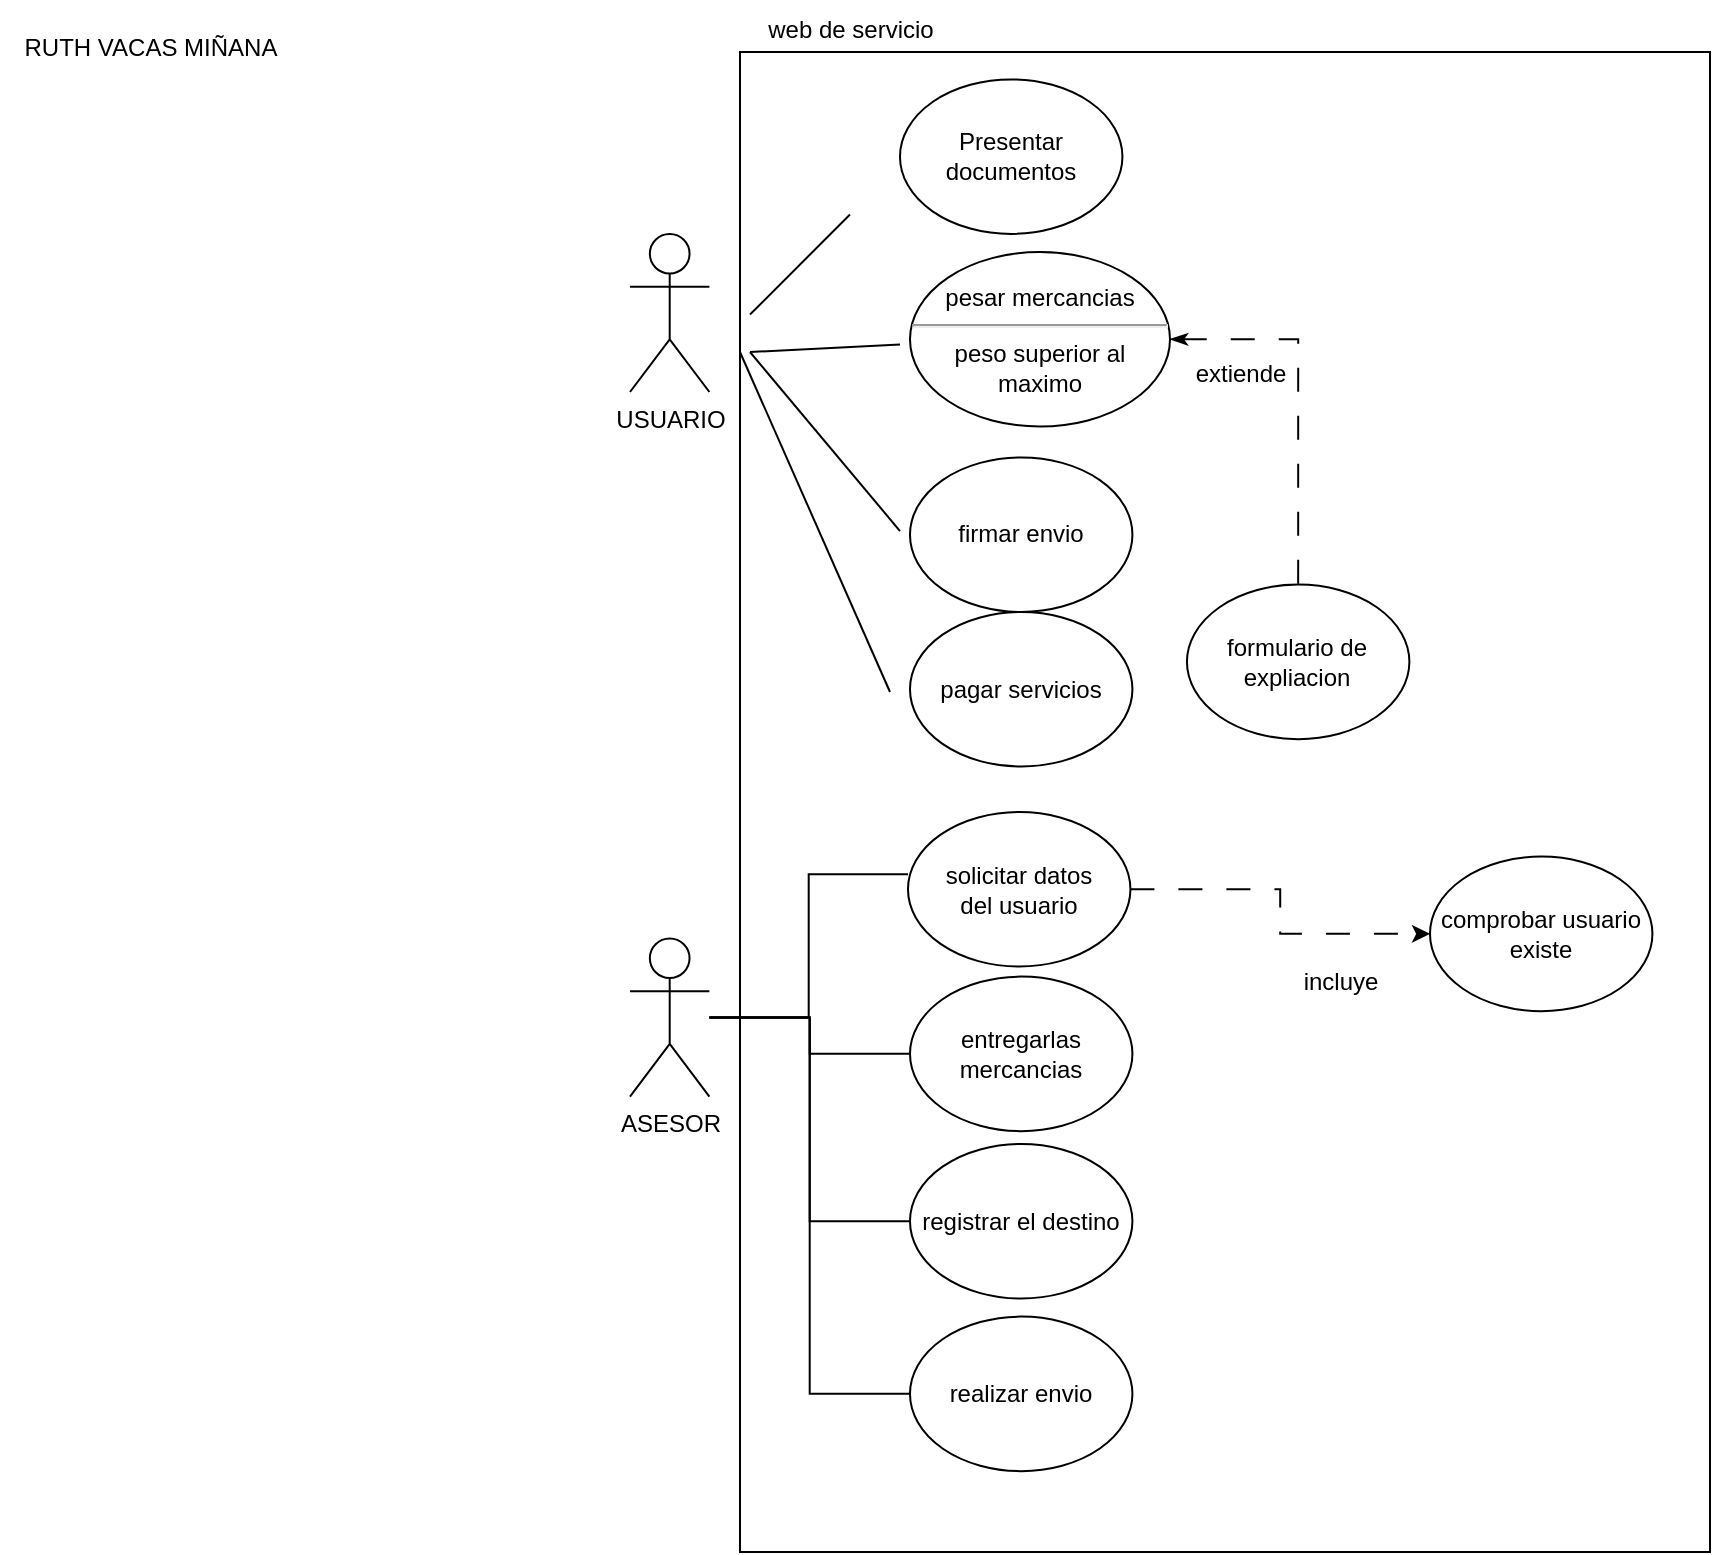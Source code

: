 <mxfile version="20.8.23" type="device"><diagram id="C5RBs43oDa-KdzZeNtuy" name="Page-1"><mxGraphModel dx="1857" dy="842" grid="1" gridSize="10" guides="1" tooltips="1" connect="1" arrows="1" fold="1" page="1" pageScale="1" pageWidth="1169" pageHeight="827" math="0" shadow="0"><root><mxCell id="WIyWlLk6GJQsqaUBKTNV-0"/><mxCell id="WIyWlLk6GJQsqaUBKTNV-1" parent="WIyWlLk6GJQsqaUBKTNV-0"/><mxCell id="opWwGu2YYJwcCKyNdSIv-38" value="RUTH VACAS MIÑANA" style="text;html=1;align=center;verticalAlign=middle;resizable=0;points=[];autosize=1;strokeColor=none;fillColor=none;" parent="WIyWlLk6GJQsqaUBKTNV-1" vertex="1"><mxGeometry x="25" y="35" width="150" height="30" as="geometry"/></mxCell><mxCell id="bldq8ERDpOs8cLjiLEwA-33" value="" style="group" vertex="1" connectable="0" parent="WIyWlLk6GJQsqaUBKTNV-1"><mxGeometry x="340" y="26" width="540" height="776" as="geometry"/></mxCell><mxCell id="bldq8ERDpOs8cLjiLEwA-0" value="web de servicio" style="text;html=1;align=center;verticalAlign=middle;resizable=0;points=[];autosize=1;strokeColor=none;fillColor=none;" vertex="1" parent="bldq8ERDpOs8cLjiLEwA-33"><mxGeometry x="54.997" width="110" height="30" as="geometry"/></mxCell><mxCell id="opWwGu2YYJwcCKyNdSIv-9" value="" style="rounded=0;whiteSpace=wrap;html=1;fillColor=none;" parent="bldq8ERDpOs8cLjiLEwA-33" vertex="1"><mxGeometry x="55" y="26" width="485" height="750" as="geometry"/></mxCell><mxCell id="tXPmFVVzXIq0pKSIiKkV-3" value="USUARIO" style="shape=umlActor;verticalLabelPosition=bottom;verticalAlign=top;html=1;outlineConnect=0;" parent="bldq8ERDpOs8cLjiLEwA-33" vertex="1"><mxGeometry y="116.97" width="39.7" height="79.03" as="geometry"/></mxCell><mxCell id="opWwGu2YYJwcCKyNdSIv-4" value="Presentar documentos" style="ellipse;whiteSpace=wrap;html=1;" parent="bldq8ERDpOs8cLjiLEwA-33" vertex="1"><mxGeometry x="134.996" y="39.701" width="111.22" height="77.272" as="geometry"/></mxCell><mxCell id="bldq8ERDpOs8cLjiLEwA-7" value="&lt;div&gt;pesar mercancias&lt;/div&gt;&lt;div&gt;&lt;hr&gt;peso superior al maximo&lt;br&gt;&lt;/div&gt;" style="ellipse;whiteSpace=wrap;html=1;" vertex="1" parent="bldq8ERDpOs8cLjiLEwA-33"><mxGeometry x="140" y="126" width="130" height="87.27" as="geometry"/></mxCell><mxCell id="bldq8ERDpOs8cLjiLEwA-8" value="firmar envio" style="ellipse;whiteSpace=wrap;html=1;" vertex="1" parent="bldq8ERDpOs8cLjiLEwA-33"><mxGeometry x="139.996" y="228.731" width="111.22" height="77.272" as="geometry"/></mxCell><mxCell id="bldq8ERDpOs8cLjiLEwA-9" value="pagar servicios" style="ellipse;whiteSpace=wrap;html=1;" vertex="1" parent="bldq8ERDpOs8cLjiLEwA-33"><mxGeometry x="139.996" y="306.001" width="111.22" height="77.272" as="geometry"/></mxCell><mxCell id="bldq8ERDpOs8cLjiLEwA-11" value="ASESOR" style="shape=umlActor;verticalLabelPosition=bottom;verticalAlign=top;html=1;outlineConnect=0;" vertex="1" parent="bldq8ERDpOs8cLjiLEwA-33"><mxGeometry y="469.27" width="39.7" height="79.03" as="geometry"/></mxCell><mxCell id="bldq8ERDpOs8cLjiLEwA-12" value="&lt;div&gt;solicitar datos&lt;/div&gt;&lt;div&gt;del usuario&lt;br&gt;&lt;/div&gt;" style="ellipse;whiteSpace=wrap;html=1;" vertex="1" parent="bldq8ERDpOs8cLjiLEwA-33"><mxGeometry x="138.996" y="406.001" width="111.22" height="77.272" as="geometry"/></mxCell><mxCell id="bldq8ERDpOs8cLjiLEwA-13" style="edgeStyle=orthogonalEdgeStyle;rounded=0;orthogonalLoop=1;jettySize=auto;html=1;entryX=0;entryY=0.403;entryDx=0;entryDy=0;entryPerimeter=0;endArrow=none;endFill=0;" edge="1" parent="bldq8ERDpOs8cLjiLEwA-33" source="bldq8ERDpOs8cLjiLEwA-11" target="bldq8ERDpOs8cLjiLEwA-12"><mxGeometry relative="1" as="geometry"/></mxCell><mxCell id="bldq8ERDpOs8cLjiLEwA-14" value="entregarlas mercancias" style="ellipse;whiteSpace=wrap;html=1;" vertex="1" parent="bldq8ERDpOs8cLjiLEwA-33"><mxGeometry x="139.996" y="488.301" width="111.22" height="77.272" as="geometry"/></mxCell><mxCell id="bldq8ERDpOs8cLjiLEwA-24" style="edgeStyle=orthogonalEdgeStyle;rounded=0;orthogonalLoop=1;jettySize=auto;html=1;entryX=0;entryY=0.5;entryDx=0;entryDy=0;startArrow=none;startFill=0;endArrow=none;endFill=0;" edge="1" parent="bldq8ERDpOs8cLjiLEwA-33" source="bldq8ERDpOs8cLjiLEwA-11" target="bldq8ERDpOs8cLjiLEwA-14"><mxGeometry relative="1" as="geometry"/></mxCell><mxCell id="bldq8ERDpOs8cLjiLEwA-15" value="registrar el destino" style="ellipse;whiteSpace=wrap;html=1;" vertex="1" parent="bldq8ERDpOs8cLjiLEwA-33"><mxGeometry x="139.996" y="572.001" width="111.22" height="77.272" as="geometry"/></mxCell><mxCell id="bldq8ERDpOs8cLjiLEwA-25" style="edgeStyle=orthogonalEdgeStyle;rounded=0;orthogonalLoop=1;jettySize=auto;html=1;entryX=0;entryY=0.5;entryDx=0;entryDy=0;startArrow=none;startFill=0;endArrow=none;endFill=0;" edge="1" parent="bldq8ERDpOs8cLjiLEwA-33" source="bldq8ERDpOs8cLjiLEwA-11" target="bldq8ERDpOs8cLjiLEwA-15"><mxGeometry relative="1" as="geometry"/></mxCell><mxCell id="bldq8ERDpOs8cLjiLEwA-16" value="realizar envio" style="ellipse;whiteSpace=wrap;html=1;" vertex="1" parent="bldq8ERDpOs8cLjiLEwA-33"><mxGeometry x="139.996" y="658.301" width="111.22" height="77.272" as="geometry"/></mxCell><mxCell id="bldq8ERDpOs8cLjiLEwA-26" style="edgeStyle=orthogonalEdgeStyle;rounded=0;orthogonalLoop=1;jettySize=auto;html=1;entryX=0;entryY=0.5;entryDx=0;entryDy=0;startArrow=none;startFill=0;endArrow=none;endFill=0;" edge="1" parent="bldq8ERDpOs8cLjiLEwA-33" source="bldq8ERDpOs8cLjiLEwA-11" target="bldq8ERDpOs8cLjiLEwA-16"><mxGeometry relative="1" as="geometry"/></mxCell><mxCell id="bldq8ERDpOs8cLjiLEwA-20" value="" style="endArrow=none;html=1;rounded=0;" edge="1" parent="bldq8ERDpOs8cLjiLEwA-33"><mxGeometry width="50" height="50" relative="1" as="geometry"><mxPoint x="60" y="157.27" as="sourcePoint"/><mxPoint x="110" y="107.27" as="targetPoint"/></mxGeometry></mxCell><mxCell id="bldq8ERDpOs8cLjiLEwA-21" value="" style="endArrow=none;html=1;rounded=0;" edge="1" parent="bldq8ERDpOs8cLjiLEwA-33"><mxGeometry width="50" height="50" relative="1" as="geometry"><mxPoint x="60" y="176" as="sourcePoint"/><mxPoint x="135" y="172.3" as="targetPoint"/></mxGeometry></mxCell><mxCell id="bldq8ERDpOs8cLjiLEwA-22" value="" style="endArrow=none;html=1;rounded=0;" edge="1" parent="bldq8ERDpOs8cLjiLEwA-33"><mxGeometry width="50" height="50" relative="1" as="geometry"><mxPoint x="60" y="176" as="sourcePoint"/><mxPoint x="135" y="265.52" as="targetPoint"/></mxGeometry></mxCell><mxCell id="bldq8ERDpOs8cLjiLEwA-23" value="" style="endArrow=none;html=1;rounded=0;" edge="1" parent="bldq8ERDpOs8cLjiLEwA-33"><mxGeometry width="50" height="50" relative="1" as="geometry"><mxPoint x="55" y="176" as="sourcePoint"/><mxPoint x="130" y="346" as="targetPoint"/></mxGeometry></mxCell><mxCell id="bldq8ERDpOs8cLjiLEwA-28" value="formulario de expliacion" style="ellipse;whiteSpace=wrap;html=1;" vertex="1" parent="bldq8ERDpOs8cLjiLEwA-33"><mxGeometry x="278.476" y="292.301" width="111.22" height="77.272" as="geometry"/></mxCell><mxCell id="bldq8ERDpOs8cLjiLEwA-27" style="edgeStyle=orthogonalEdgeStyle;rounded=0;orthogonalLoop=1;jettySize=auto;html=1;startArrow=classicThin;startFill=1;endArrow=none;endFill=0;dashed=1;dashPattern=12 12;entryX=0.5;entryY=0;entryDx=0;entryDy=0;" edge="1" parent="bldq8ERDpOs8cLjiLEwA-33" source="bldq8ERDpOs8cLjiLEwA-7" target="bldq8ERDpOs8cLjiLEwA-28"><mxGeometry relative="1" as="geometry"><mxPoint x="330" y="276" as="targetPoint"/></mxGeometry></mxCell><mxCell id="bldq8ERDpOs8cLjiLEwA-29" value="extiende" style="text;html=1;align=center;verticalAlign=middle;resizable=0;points=[];autosize=1;strokeColor=none;fillColor=none;" vertex="1" parent="bldq8ERDpOs8cLjiLEwA-33"><mxGeometry x="270" y="172.3" width="70" height="30" as="geometry"/></mxCell><mxCell id="bldq8ERDpOs8cLjiLEwA-31" value="comprobar usuario existe" style="ellipse;whiteSpace=wrap;html=1;" vertex="1" parent="bldq8ERDpOs8cLjiLEwA-33"><mxGeometry x="399.996" y="428.301" width="111.22" height="77.272" as="geometry"/></mxCell><mxCell id="bldq8ERDpOs8cLjiLEwA-32" value="incluye" style="text;html=1;align=center;verticalAlign=middle;resizable=0;points=[];autosize=1;strokeColor=none;fillColor=none;" vertex="1" parent="bldq8ERDpOs8cLjiLEwA-33"><mxGeometry x="320" y="475.57" width="70" height="30" as="geometry"/></mxCell><mxCell id="bldq8ERDpOs8cLjiLEwA-30" style="edgeStyle=orthogonalEdgeStyle;rounded=0;orthogonalLoop=1;jettySize=auto;html=1;dashed=1;dashPattern=12 12;startArrow=none;startFill=0;endArrow=classic;endFill=1;entryX=0;entryY=0.5;entryDx=0;entryDy=0;" edge="1" parent="bldq8ERDpOs8cLjiLEwA-33" source="bldq8ERDpOs8cLjiLEwA-12" target="bldq8ERDpOs8cLjiLEwA-31"><mxGeometry relative="1" as="geometry"><mxPoint x="380" y="448.3" as="targetPoint"/></mxGeometry></mxCell></root></mxGraphModel></diagram></mxfile>